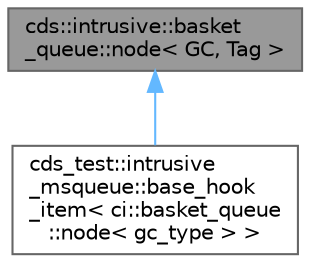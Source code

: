 digraph "cds::intrusive::basket_queue::node&lt; GC, Tag &gt;"
{
 // LATEX_PDF_SIZE
  bgcolor="transparent";
  edge [fontname=Helvetica,fontsize=10,labelfontname=Helvetica,labelfontsize=10];
  node [fontname=Helvetica,fontsize=10,shape=box,height=0.2,width=0.4];
  Node1 [id="Node000001",label="cds::intrusive::basket\l_queue::node\< GC, Tag \>",height=0.2,width=0.4,color="gray40", fillcolor="grey60", style="filled", fontcolor="black",tooltip="BasketQueue node"];
  Node1 -> Node2 [id="edge2_Node000001_Node000002",dir="back",color="steelblue1",style="solid",tooltip=" "];
  Node2 [id="Node000002",label="cds_test::intrusive\l_msqueue::base_hook\l_item\< ci::basket_queue\l::node\< gc_type \> \>",height=0.2,width=0.4,color="gray40", fillcolor="white", style="filled",URL="$structcds__test_1_1intrusive__msqueue_1_1base__hook__item.html",tooltip=" "];
}
